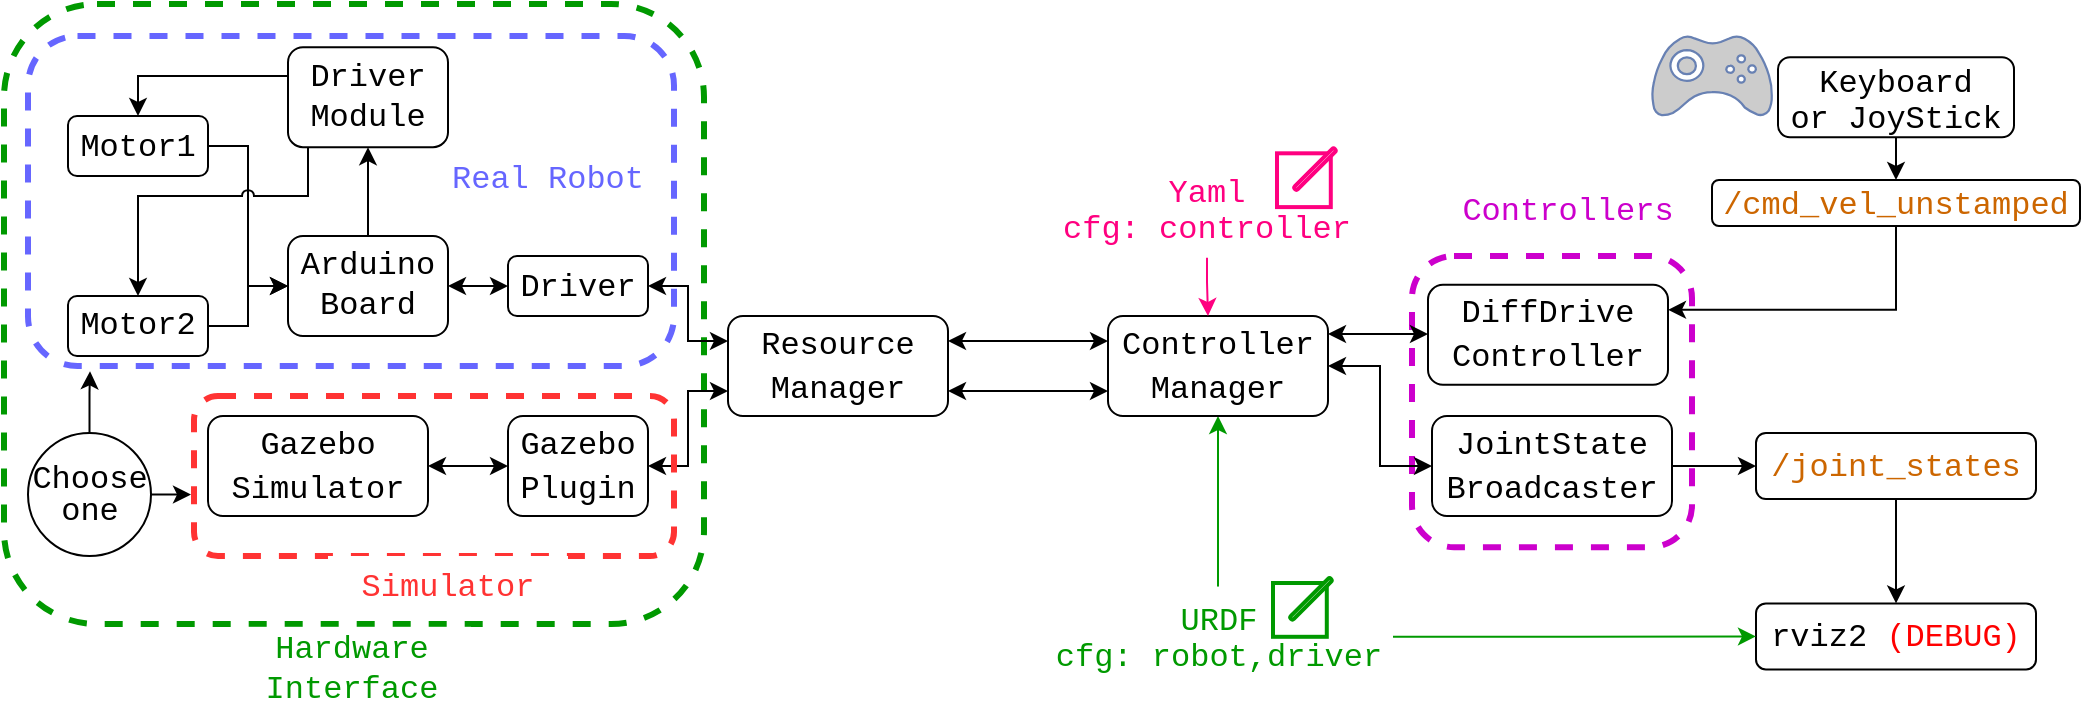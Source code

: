 <mxfile version="26.0.4">
  <diagram name="第 1 页" id="OJrNbGEae-wg0xS1mxcH">
    <mxGraphModel dx="1114" dy="1938" grid="1" gridSize="10" guides="1" tooltips="1" connect="1" arrows="1" fold="1" page="1" pageScale="1" pageWidth="850" pageHeight="1100" math="0" shadow="0">
      <root>
        <mxCell id="0" />
        <mxCell id="1" parent="0" />
        <mxCell id="5eY98vkKAecWtIB0r0WQ-1" value="" style="rounded=1;whiteSpace=wrap;html=1;strokeColor=#009900;align=center;verticalAlign=middle;fontFamily=Helvetica;fontSize=16;fontColor=default;fillColor=none;dashed=1;strokeWidth=3;" vertex="1" parent="1">
          <mxGeometry x="5" width="350" height="310" as="geometry" />
        </mxCell>
        <mxCell id="zMPhAB8U8SLhc979nUFh-46" value="" style="rounded=1;whiteSpace=wrap;html=1;strokeColor=#CC00CC;align=center;verticalAlign=middle;fontFamily=Helvetica;fontSize=16;fontColor=default;fillColor=none;dashed=1;strokeWidth=3;" parent="1" vertex="1">
          <mxGeometry x="709" y="126" width="140" height="145.6" as="geometry" />
        </mxCell>
        <mxCell id="zMPhAB8U8SLhc979nUFh-17" value="" style="rounded=1;whiteSpace=wrap;html=1;strokeColor=#6666FF;align=center;verticalAlign=middle;fontFamily=Helvetica;fontSize=16;fontColor=default;fillColor=none;dashed=1;strokeWidth=3;" parent="1" vertex="1">
          <mxGeometry x="17" y="16" width="323" height="165" as="geometry" />
        </mxCell>
        <mxCell id="zMPhAB8U8SLhc979nUFh-40" style="edgeStyle=orthogonalEdgeStyle;rounded=0;orthogonalLoop=1;jettySize=auto;html=1;entryX=1;entryY=0.5;entryDx=0;entryDy=0;fontFamily=Helvetica;fontSize=16;fontColor=default;startArrow=classic;startFill=1;exitX=0;exitY=0.5;exitDx=0;exitDy=0;endArrow=none;endFill=0;" parent="1" source="zMPhAB8U8SLhc979nUFh-2" target="zMPhAB8U8SLhc979nUFh-36" edge="1">
          <mxGeometry relative="1" as="geometry">
            <mxPoint x="137" y="121.0" as="sourcePoint" />
            <Array as="points">
              <mxPoint x="127" y="141" />
              <mxPoint x="127" y="71" />
            </Array>
          </mxGeometry>
        </mxCell>
        <mxCell id="zMPhAB8U8SLhc979nUFh-9" style="edgeStyle=orthogonalEdgeStyle;rounded=0;orthogonalLoop=1;jettySize=auto;html=1;entryX=0;entryY=0.5;entryDx=0;entryDy=0;fontFamily=Helvetica;fontSize=16;fontColor=default;startArrow=classic;startFill=1;" parent="1" source="zMPhAB8U8SLhc979nUFh-2" target="zMPhAB8U8SLhc979nUFh-3" edge="1">
          <mxGeometry relative="1" as="geometry" />
        </mxCell>
        <mxCell id="zMPhAB8U8SLhc979nUFh-39" value="" style="edgeStyle=orthogonalEdgeStyle;rounded=0;orthogonalLoop=1;jettySize=auto;html=1;fontFamily=Helvetica;fontSize=16;fontColor=default;startArrow=classic;startFill=1;endArrow=none;endFill=0;" parent="1" source="zMPhAB8U8SLhc979nUFh-2" target="zMPhAB8U8SLhc979nUFh-37" edge="1">
          <mxGeometry relative="1" as="geometry" />
        </mxCell>
        <mxCell id="zMPhAB8U8SLhc979nUFh-42" style="edgeStyle=orthogonalEdgeStyle;rounded=0;orthogonalLoop=1;jettySize=auto;html=1;entryX=0.5;entryY=1;entryDx=0;entryDy=0;fontFamily=Helvetica;fontSize=16;fontColor=default;" parent="1" source="zMPhAB8U8SLhc979nUFh-2" target="zMPhAB8U8SLhc979nUFh-41" edge="1">
          <mxGeometry relative="1" as="geometry" />
        </mxCell>
        <mxCell id="zMPhAB8U8SLhc979nUFh-2" value="&lt;font face=&quot;Courier New&quot;&gt;&lt;span style=&quot;font-size: 16px;&quot;&gt;Arduino&lt;/span&gt;&lt;/font&gt;&lt;div&gt;&lt;font face=&quot;Courier New&quot;&gt;&lt;span style=&quot;font-size: 16px;&quot;&gt;Board&lt;/span&gt;&lt;/font&gt;&lt;/div&gt;" style="rounded=1;whiteSpace=wrap;html=1;" parent="1" vertex="1">
          <mxGeometry x="147" y="116" width="80" height="50" as="geometry" />
        </mxCell>
        <mxCell id="zMPhAB8U8SLhc979nUFh-11" value="" style="edgeStyle=orthogonalEdgeStyle;rounded=0;orthogonalLoop=1;jettySize=auto;html=1;fontFamily=Helvetica;fontSize=16;fontColor=default;entryX=0;entryY=0.25;entryDx=0;entryDy=0;startArrow=classic;startFill=1;" parent="1" source="zMPhAB8U8SLhc979nUFh-3" target="zMPhAB8U8SLhc979nUFh-10" edge="1">
          <mxGeometry relative="1" as="geometry" />
        </mxCell>
        <mxCell id="zMPhAB8U8SLhc979nUFh-3" value="&lt;font face=&quot;Courier New&quot;&gt;Driver&lt;/font&gt;" style="rounded=1;whiteSpace=wrap;html=1;fontSize=16;" parent="1" vertex="1">
          <mxGeometry x="257" y="126" width="70" height="30" as="geometry" />
        </mxCell>
        <mxCell id="zMPhAB8U8SLhc979nUFh-21" value="" style="edgeStyle=orthogonalEdgeStyle;rounded=0;orthogonalLoop=1;jettySize=auto;html=1;fontFamily=Helvetica;fontSize=16;fontColor=default;exitX=1;exitY=0.25;exitDx=0;exitDy=0;entryX=0;entryY=0.25;entryDx=0;entryDy=0;startArrow=classic;startFill=1;" parent="1" source="zMPhAB8U8SLhc979nUFh-10" target="zMPhAB8U8SLhc979nUFh-20" edge="1">
          <mxGeometry relative="1" as="geometry" />
        </mxCell>
        <mxCell id="zMPhAB8U8SLhc979nUFh-10" value="&lt;font face=&quot;Courier New&quot;&gt;Resource&lt;/font&gt;&lt;div&gt;&lt;font face=&quot;Courier New&quot;&gt;Manager&lt;/font&gt;&lt;/div&gt;" style="rounded=1;whiteSpace=wrap;html=1;fontSize=16;" parent="1" vertex="1">
          <mxGeometry x="367" y="156" width="110" height="50" as="geometry" />
        </mxCell>
        <mxCell id="zMPhAB8U8SLhc979nUFh-13" style="edgeStyle=orthogonalEdgeStyle;rounded=0;orthogonalLoop=1;jettySize=auto;html=1;entryX=0;entryY=0.75;entryDx=0;entryDy=0;fontFamily=Helvetica;fontSize=16;fontColor=default;startArrow=classic;startFill=1;" parent="1" source="zMPhAB8U8SLhc979nUFh-12" target="zMPhAB8U8SLhc979nUFh-10" edge="1">
          <mxGeometry relative="1" as="geometry" />
        </mxCell>
        <mxCell id="zMPhAB8U8SLhc979nUFh-15" value="" style="edgeStyle=orthogonalEdgeStyle;rounded=0;orthogonalLoop=1;jettySize=auto;html=1;fontFamily=Helvetica;fontSize=16;fontColor=default;startArrow=classic;startFill=1;" parent="1" source="zMPhAB8U8SLhc979nUFh-12" target="zMPhAB8U8SLhc979nUFh-14" edge="1">
          <mxGeometry relative="1" as="geometry" />
        </mxCell>
        <mxCell id="zMPhAB8U8SLhc979nUFh-12" value="&lt;div&gt;&lt;font face=&quot;Courier New&quot;&gt;Gazebo&lt;/font&gt;&lt;/div&gt;&lt;font face=&quot;Courier New&quot;&gt;Plugin&lt;/font&gt;" style="rounded=1;whiteSpace=wrap;html=1;fontSize=16;" parent="1" vertex="1">
          <mxGeometry x="257" y="206" width="70" height="50" as="geometry" />
        </mxCell>
        <mxCell id="zMPhAB8U8SLhc979nUFh-14" value="&lt;div&gt;&lt;font face=&quot;Courier New&quot;&gt;Gazebo&lt;/font&gt;&lt;/div&gt;&lt;div&gt;&lt;font face=&quot;Courier New&quot;&gt;Simulator&lt;/font&gt;&lt;/div&gt;" style="rounded=1;whiteSpace=wrap;html=1;fontSize=16;" parent="1" vertex="1">
          <mxGeometry x="107" y="206" width="110" height="50" as="geometry" />
        </mxCell>
        <mxCell id="zMPhAB8U8SLhc979nUFh-16" value="" style="rounded=1;whiteSpace=wrap;html=1;strokeColor=#FF3333;align=center;verticalAlign=middle;fontFamily=Helvetica;fontSize=16;fontColor=default;fillColor=none;dashed=1;strokeWidth=3;" parent="1" vertex="1">
          <mxGeometry x="100" y="196" width="240" height="80" as="geometry" />
        </mxCell>
        <mxCell id="zMPhAB8U8SLhc979nUFh-18" value="&lt;font style=&quot;color: rgb(102, 102, 255);&quot; face=&quot;Courier New&quot;&gt;Real Robot&lt;/font&gt;" style="text;html=1;align=center;verticalAlign=middle;whiteSpace=wrap;rounded=0;fontFamily=Helvetica;fontSize=16;fontColor=default;fillColor=default;" parent="1" vertex="1">
          <mxGeometry x="217" y="71.6" width="120" height="30" as="geometry" />
        </mxCell>
        <mxCell id="zMPhAB8U8SLhc979nUFh-19" value="&lt;font style=&quot;color: rgb(255, 51, 51);&quot; face=&quot;Courier New&quot;&gt;Simulator&lt;/font&gt;" style="text;html=1;align=center;verticalAlign=middle;whiteSpace=wrap;rounded=0;fontFamily=Helvetica;fontSize=16;fontColor=default;fillColor=default;" parent="1" vertex="1">
          <mxGeometry x="167" y="276" width="120" height="30" as="geometry" />
        </mxCell>
        <mxCell id="zMPhAB8U8SLhc979nUFh-26" value="" style="edgeStyle=orthogonalEdgeStyle;rounded=0;orthogonalLoop=1;jettySize=auto;html=1;fontFamily=Helvetica;fontSize=16;fontColor=default;startArrow=classic;startFill=1;" parent="1" source="zMPhAB8U8SLhc979nUFh-20" target="zMPhAB8U8SLhc979nUFh-25" edge="1">
          <mxGeometry relative="1" as="geometry">
            <Array as="points">
              <mxPoint x="679" y="165" />
              <mxPoint x="679" y="165" />
            </Array>
          </mxGeometry>
        </mxCell>
        <mxCell id="zMPhAB8U8SLhc979nUFh-28" value="" style="edgeStyle=orthogonalEdgeStyle;rounded=0;orthogonalLoop=1;jettySize=auto;html=1;fontFamily=Helvetica;fontSize=16;fontColor=default;entryX=0.5;entryY=0;entryDx=0;entryDy=0;endArrow=none;endFill=0;startArrow=classic;startFill=1;strokeColor=#009900;" parent="1" source="zMPhAB8U8SLhc979nUFh-20" target="zMPhAB8U8SLhc979nUFh-27" edge="1">
          <mxGeometry relative="1" as="geometry" />
        </mxCell>
        <mxCell id="zMPhAB8U8SLhc979nUFh-58" style="edgeStyle=orthogonalEdgeStyle;rounded=0;orthogonalLoop=1;jettySize=auto;html=1;entryX=0;entryY=0.5;entryDx=0;entryDy=0;fontFamily=Helvetica;fontSize=16;fontColor=default;startArrow=classic;startFill=1;" parent="1" source="zMPhAB8U8SLhc979nUFh-20" target="zMPhAB8U8SLhc979nUFh-57" edge="1">
          <mxGeometry relative="1" as="geometry" />
        </mxCell>
        <mxCell id="zMPhAB8U8SLhc979nUFh-20" value="&lt;font face=&quot;Courier New&quot;&gt;Controller&lt;/font&gt;&lt;div&gt;&lt;font face=&quot;Courier New&quot;&gt;Manager&lt;/font&gt;&lt;/div&gt;" style="rounded=1;whiteSpace=wrap;html=1;fontSize=16;" parent="1" vertex="1">
          <mxGeometry x="557" y="156" width="110" height="50" as="geometry" />
        </mxCell>
        <mxCell id="zMPhAB8U8SLhc979nUFh-23" value="" style="edgeStyle=orthogonalEdgeStyle;rounded=0;orthogonalLoop=1;jettySize=auto;html=1;fontFamily=Helvetica;fontSize=16;fontColor=default;exitX=1;exitY=0.75;exitDx=0;exitDy=0;entryX=0;entryY=0.75;entryDx=0;entryDy=0;startArrow=classic;startFill=1;" parent="1" source="zMPhAB8U8SLhc979nUFh-10" target="zMPhAB8U8SLhc979nUFh-20" edge="1">
          <mxGeometry relative="1" as="geometry">
            <mxPoint x="487" y="179" as="sourcePoint" />
            <mxPoint x="567" y="179" as="targetPoint" />
          </mxGeometry>
        </mxCell>
        <mxCell id="zMPhAB8U8SLhc979nUFh-49" value="" style="edgeStyle=orthogonalEdgeStyle;rounded=0;orthogonalLoop=1;jettySize=auto;html=1;fontFamily=Helvetica;fontSize=16;fontColor=default;startArrow=classic;startFill=1;endArrow=none;endFill=0;exitX=1;exitY=0.25;exitDx=0;exitDy=0;" parent="1" source="zMPhAB8U8SLhc979nUFh-25" target="zMPhAB8U8SLhc979nUFh-48" edge="1">
          <mxGeometry relative="1" as="geometry" />
        </mxCell>
        <mxCell id="zMPhAB8U8SLhc979nUFh-25" value="&lt;div&gt;&lt;span style=&quot;font-family: &amp;quot;Courier New&amp;quot;; background-color: transparent; color: light-dark(rgb(0, 0, 0), rgb(255, 255, 255));&quot;&gt;DiffDrive&lt;/span&gt;&lt;/div&gt;&lt;div&gt;&lt;span style=&quot;font-family: &amp;quot;Courier New&amp;quot;; background-color: transparent; color: light-dark(rgb(0, 0, 0), rgb(255, 255, 255));&quot;&gt;Controller&lt;/span&gt;&lt;br&gt;&lt;/div&gt;" style="rounded=1;whiteSpace=wrap;html=1;fontSize=16;" parent="1" vertex="1">
          <mxGeometry x="717" y="140.4" width="120" height="50" as="geometry" />
        </mxCell>
        <mxCell id="zMPhAB8U8SLhc979nUFh-32" value="" style="group" parent="1" vertex="1" connectable="0">
          <mxGeometry x="519" y="72.15" width="175" height="54.7" as="geometry" />
        </mxCell>
        <mxCell id="zMPhAB8U8SLhc979nUFh-30" value="&lt;font style=&quot;line-height: 100%; color: rgb(255, 0, 128);&quot; face=&quot;Courier New&quot;&gt;Yaml&lt;/font&gt;&lt;div style=&quot;line-height: 100%;&quot;&gt;&lt;font style=&quot;color: rgb(255, 0, 128);&quot; face=&quot;Courier New&quot;&gt;cfg: controller&lt;/font&gt;&lt;/div&gt;" style="rounded=1;whiteSpace=wrap;html=1;fontSize=16;strokeColor=none;fillColor=default;" parent="zMPhAB8U8SLhc979nUFh-32" vertex="1">
          <mxGeometry y="4.7" width="175" height="50" as="geometry" />
        </mxCell>
        <mxCell id="zMPhAB8U8SLhc979nUFh-31" value="" style="html=1;verticalLabelPosition=bottom;align=center;labelBackgroundColor=#ffffff;verticalAlign=top;strokeWidth=2;strokeColor=#FF0080;shadow=0;dashed=0;shape=mxgraph.ios7.icons.edit;rounded=1;fontFamily=Helvetica;fontSize=16;fontColor=default;fillColor=default;" parent="zMPhAB8U8SLhc979nUFh-32" vertex="1">
          <mxGeometry x="122.5" width="29.4" height="29.4" as="geometry" />
        </mxCell>
        <mxCell id="zMPhAB8U8SLhc979nUFh-33" value="" style="group" parent="1" vertex="1" connectable="0">
          <mxGeometry x="524.5" y="287" width="175" height="54.4" as="geometry" />
        </mxCell>
        <mxCell id="zMPhAB8U8SLhc979nUFh-27" value="&lt;font style=&quot;color: rgb(0, 153, 0); line-height: 100%;&quot; face=&quot;Courier New&quot;&gt;URDF&lt;/font&gt;&lt;div style=&quot;line-height: 100%;&quot;&gt;&lt;font style=&quot;color: rgb(0, 153, 0);&quot; face=&quot;Courier New&quot;&gt;cfg: robot,&lt;/font&gt;&lt;span style=&quot;color: light-dark(rgb(0, 153, 0), rgb(0, 153, 0)); font-family: &amp;quot;Courier New&amp;quot;; background-color: transparent;&quot;&gt;driver&lt;/span&gt;&lt;/div&gt;" style="rounded=1;whiteSpace=wrap;html=1;fontSize=16;strokeColor=none;fillColor=default;" parent="zMPhAB8U8SLhc979nUFh-33" vertex="1">
          <mxGeometry y="4.4" width="175" height="50" as="geometry" />
        </mxCell>
        <mxCell id="zMPhAB8U8SLhc979nUFh-29" value="" style="html=1;verticalLabelPosition=bottom;align=center;labelBackgroundColor=#ffffff;verticalAlign=top;strokeWidth=2;strokeColor=#009900;shadow=0;dashed=0;shape=mxgraph.ios7.icons.edit;rounded=1;fontFamily=Helvetica;fontSize=16;fontColor=default;fillColor=default;" parent="zMPhAB8U8SLhc979nUFh-33" vertex="1">
          <mxGeometry x="115" width="29.4" height="29.4" as="geometry" />
        </mxCell>
        <mxCell id="zMPhAB8U8SLhc979nUFh-35" style="edgeStyle=orthogonalEdgeStyle;rounded=0;orthogonalLoop=1;jettySize=auto;html=1;fontFamily=Helvetica;fontSize=16;fontColor=default;strokeColor=#FF0080;exitX=0.5;exitY=1;exitDx=0;exitDy=0;" parent="1" source="zMPhAB8U8SLhc979nUFh-30" edge="1">
          <mxGeometry relative="1" as="geometry">
            <mxPoint x="607" y="156" as="targetPoint" />
            <Array as="points">
              <mxPoint x="607" y="139" />
              <mxPoint x="607" y="156" />
            </Array>
          </mxGeometry>
        </mxCell>
        <mxCell id="zMPhAB8U8SLhc979nUFh-36" value="&lt;font face=&quot;Courier New&quot;&gt;Motor1&lt;/font&gt;" style="rounded=1;whiteSpace=wrap;html=1;fontSize=16;" parent="1" vertex="1">
          <mxGeometry x="37" y="56" width="70" height="30" as="geometry" />
        </mxCell>
        <mxCell id="zMPhAB8U8SLhc979nUFh-37" value="&lt;font face=&quot;Courier New&quot; style=&quot;font-size: 16px;&quot;&gt;Motor2&lt;/font&gt;" style="rounded=1;whiteSpace=wrap;html=1;" parent="1" vertex="1">
          <mxGeometry x="37" y="146" width="70" height="30" as="geometry" />
        </mxCell>
        <mxCell id="zMPhAB8U8SLhc979nUFh-43" style="edgeStyle=orthogonalEdgeStyle;rounded=0;orthogonalLoop=1;jettySize=auto;html=1;entryX=0.5;entryY=0;entryDx=0;entryDy=0;fontFamily=Helvetica;fontSize=16;fontColor=default;" parent="1" source="zMPhAB8U8SLhc979nUFh-41" target="zMPhAB8U8SLhc979nUFh-36" edge="1">
          <mxGeometry relative="1" as="geometry">
            <Array as="points">
              <mxPoint x="72" y="36" />
            </Array>
          </mxGeometry>
        </mxCell>
        <mxCell id="zMPhAB8U8SLhc979nUFh-44" style="edgeStyle=orthogonalEdgeStyle;rounded=0;orthogonalLoop=1;jettySize=auto;html=1;entryX=0.5;entryY=0;entryDx=0;entryDy=0;fontFamily=Helvetica;fontSize=16;fontColor=default;jumpStyle=arc;" parent="1" source="zMPhAB8U8SLhc979nUFh-41" target="zMPhAB8U8SLhc979nUFh-37" edge="1">
          <mxGeometry relative="1" as="geometry">
            <Array as="points">
              <mxPoint x="157" y="96" />
              <mxPoint x="72" y="96" />
            </Array>
          </mxGeometry>
        </mxCell>
        <mxCell id="zMPhAB8U8SLhc979nUFh-41" value="&lt;font face=&quot;Courier New&quot;&gt;&lt;span style=&quot;font-size: 16px;&quot;&gt;Driver&lt;/span&gt;&lt;/font&gt;&lt;div&gt;&lt;font face=&quot;Courier New&quot;&gt;&lt;span style=&quot;font-size: 16px;&quot;&gt;Module&lt;/span&gt;&lt;/font&gt;&lt;/div&gt;" style="rounded=1;whiteSpace=wrap;html=1;" parent="1" vertex="1">
          <mxGeometry x="147" y="21.6" width="80" height="50" as="geometry" />
        </mxCell>
        <mxCell id="zMPhAB8U8SLhc979nUFh-47" value="&lt;font style=&quot;color: rgb(204, 0, 204);&quot; face=&quot;Courier New&quot;&gt;Controllers&lt;/font&gt;" style="text;html=1;align=center;verticalAlign=middle;whiteSpace=wrap;rounded=0;fontFamily=Helvetica;fontSize=16;fontColor=default;fillColor=default;" parent="1" vertex="1">
          <mxGeometry x="727" y="88" width="120" height="30" as="geometry" />
        </mxCell>
        <mxCell id="zMPhAB8U8SLhc979nUFh-51" value="" style="edgeStyle=orthogonalEdgeStyle;rounded=0;orthogonalLoop=1;jettySize=auto;html=1;fontFamily=Helvetica;fontSize=16;fontColor=default;startArrow=classic;startFill=1;endArrow=none;endFill=0;" parent="1" source="zMPhAB8U8SLhc979nUFh-48" target="zMPhAB8U8SLhc979nUFh-50" edge="1">
          <mxGeometry relative="1" as="geometry" />
        </mxCell>
        <mxCell id="zMPhAB8U8SLhc979nUFh-48" value="&lt;font style=&quot;color: rgb(204, 102, 0);&quot; face=&quot;Courier New&quot;&gt;/cmd_vel_unstamped&lt;/font&gt;" style="rounded=1;whiteSpace=wrap;html=1;fontSize=16;" parent="1" vertex="1">
          <mxGeometry x="859" y="88" width="184" height="23" as="geometry" />
        </mxCell>
        <mxCell id="zMPhAB8U8SLhc979nUFh-50" value="&lt;font style=&quot;line-height: 100%;&quot; face=&quot;Courier New&quot;&gt;Keyboard&lt;/font&gt;&lt;div style=&quot;line-height: 100%;&quot;&gt;&lt;font face=&quot;Courier New&quot;&gt;or JoyStick&lt;/font&gt;&lt;/div&gt;" style="rounded=1;whiteSpace=wrap;html=1;fontSize=16;" parent="1" vertex="1">
          <mxGeometry x="892" y="26.6" width="118" height="40" as="geometry" />
        </mxCell>
        <mxCell id="zMPhAB8U8SLhc979nUFh-52" value="" style="fontColor=#0066CC;verticalAlign=top;verticalLabelPosition=bottom;labelPosition=center;align=center;html=1;outlineConnect=0;fillColor=#CCCCCC;strokeColor=#6881B3;gradientColor=none;gradientDirection=north;strokeWidth=2;shape=mxgraph.networks.gamepad;rounded=1;fontFamily=Helvetica;fontSize=16;" parent="1" vertex="1">
          <mxGeometry x="829" y="16" width="60" height="40" as="geometry" />
        </mxCell>
        <mxCell id="zMPhAB8U8SLhc979nUFh-60" value="" style="edgeStyle=orthogonalEdgeStyle;rounded=0;orthogonalLoop=1;jettySize=auto;html=1;fontFamily=Helvetica;fontSize=16;fontColor=default;" parent="1" source="zMPhAB8U8SLhc979nUFh-57" target="zMPhAB8U8SLhc979nUFh-59" edge="1">
          <mxGeometry relative="1" as="geometry" />
        </mxCell>
        <mxCell id="zMPhAB8U8SLhc979nUFh-57" value="&lt;div&gt;&lt;font face=&quot;Courier New&quot;&gt;JointState&lt;/font&gt;&lt;/div&gt;&lt;div&gt;&lt;font face=&quot;Courier New&quot;&gt;Broadcaster&lt;/font&gt;&lt;/div&gt;" style="rounded=1;whiteSpace=wrap;html=1;fontSize=16;" parent="1" vertex="1">
          <mxGeometry x="719" y="206" width="120" height="50" as="geometry" />
        </mxCell>
        <mxCell id="zMPhAB8U8SLhc979nUFh-61" style="edgeStyle=orthogonalEdgeStyle;rounded=0;orthogonalLoop=1;jettySize=auto;html=1;fontFamily=Helvetica;fontSize=16;fontColor=default;entryX=0.5;entryY=0;entryDx=0;entryDy=0;" parent="1" source="zMPhAB8U8SLhc979nUFh-59" target="zMPhAB8U8SLhc979nUFh-62" edge="1">
          <mxGeometry relative="1" as="geometry">
            <mxPoint x="951" y="279" as="targetPoint" />
          </mxGeometry>
        </mxCell>
        <mxCell id="zMPhAB8U8SLhc979nUFh-59" value="&lt;font style=&quot;color: rgb(204, 102, 0);&quot; face=&quot;Courier New&quot;&gt;/joint_states&lt;/font&gt;" style="rounded=1;whiteSpace=wrap;html=1;fontSize=16;" parent="1" vertex="1">
          <mxGeometry x="881" y="214.5" width="140" height="33" as="geometry" />
        </mxCell>
        <mxCell id="zMPhAB8U8SLhc979nUFh-62" value="&lt;font face=&quot;Courier New&quot;&gt;rviz2 &lt;font style=&quot;color: rgb(255, 0, 0);&quot;&gt;(DEBUG)&lt;/font&gt;&lt;/font&gt;" style="rounded=1;whiteSpace=wrap;html=1;fontSize=16;" parent="1" vertex="1">
          <mxGeometry x="881" y="299.7" width="140" height="33" as="geometry" />
        </mxCell>
        <mxCell id="zMPhAB8U8SLhc979nUFh-63" style="edgeStyle=orthogonalEdgeStyle;rounded=0;orthogonalLoop=1;jettySize=auto;html=1;entryX=0;entryY=0.5;entryDx=0;entryDy=0;fontFamily=Helvetica;fontSize=16;fontColor=default;strokeColor=#009900;" parent="1" source="zMPhAB8U8SLhc979nUFh-27" target="zMPhAB8U8SLhc979nUFh-62" edge="1">
          <mxGeometry relative="1" as="geometry" />
        </mxCell>
        <mxCell id="X9cZ43xNdGiV18Ejuqts-6" style="edgeStyle=orthogonalEdgeStyle;rounded=0;orthogonalLoop=1;jettySize=auto;html=1;" parent="1" source="X9cZ43xNdGiV18Ejuqts-1" edge="1">
          <mxGeometry relative="1" as="geometry">
            <mxPoint x="99" y="245.25" as="targetPoint" />
          </mxGeometry>
        </mxCell>
        <mxCell id="X9cZ43xNdGiV18Ejuqts-1" value="&lt;font style=&quot;line-height: 100%; font-size: 16px;&quot; face=&quot;Courier New&quot;&gt;Choose one&lt;/font&gt;" style="ellipse;whiteSpace=wrap;html=1;aspect=fixed;" parent="1" vertex="1">
          <mxGeometry x="17" y="214.5" width="61.5" height="61.5" as="geometry" />
        </mxCell>
        <mxCell id="X9cZ43xNdGiV18Ejuqts-5" style="edgeStyle=orthogonalEdgeStyle;rounded=0;orthogonalLoop=1;jettySize=auto;html=1;entryX=0.096;entryY=1.016;entryDx=0;entryDy=0;entryPerimeter=0;" parent="1" source="X9cZ43xNdGiV18Ejuqts-1" target="zMPhAB8U8SLhc979nUFh-17" edge="1">
          <mxGeometry relative="1" as="geometry" />
        </mxCell>
        <mxCell id="5eY98vkKAecWtIB0r0WQ-2" value="&lt;font style=&quot;line-height: 100%; color: rgb(0, 153, 0);&quot; face=&quot;Courier New&quot;&gt;Hardware Interface&lt;/font&gt;" style="text;html=1;align=center;verticalAlign=middle;whiteSpace=wrap;rounded=0;fontFamily=Helvetica;fontSize=16;fontColor=default;fillColor=default;" vertex="1" parent="1">
          <mxGeometry x="118.5" y="311.4" width="120" height="38.6" as="geometry" />
        </mxCell>
      </root>
    </mxGraphModel>
  </diagram>
</mxfile>
